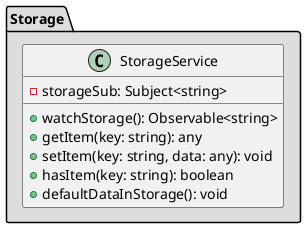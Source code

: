 @startuml

skinparam linetype ortho

package Storage #DDDDDD {
  class StorageService {
    -storageSub: Subject<string>
    +watchStorage(): Observable<string>
    +getItem(key: string): any
    +setItem(key: string, data: any): void
    +hasItem(key: string): boolean
    +defaultDataInStorage(): void
  }
}

@enduml

